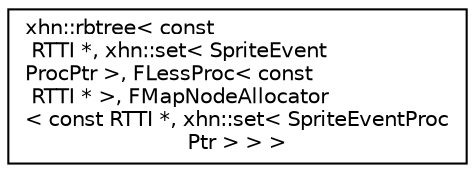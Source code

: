 digraph "Graphical Class Hierarchy"
{
  edge [fontname="Helvetica",fontsize="10",labelfontname="Helvetica",labelfontsize="10"];
  node [fontname="Helvetica",fontsize="10",shape=record];
  rankdir="LR";
  Node1 [label="xhn::rbtree\< const\l RTTI *, xhn::set\< SpriteEvent\lProcPtr \>, FLessProc\< const\l RTTI * \>, FMapNodeAllocator\l\< const RTTI *, xhn::set\< SpriteEventProc\lPtr \> \> \>",height=0.2,width=0.4,color="black", fillcolor="white", style="filled",URL="$classxhn_1_1rbtree.html"];
}
